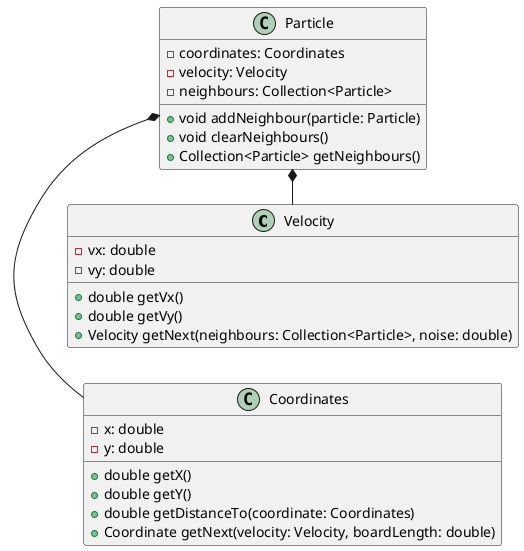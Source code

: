 @startuml
left to right direction
class Velocity {
- vx: double
- vy: double
+ double getVx()
+ double getVy()
+ Velocity getNext(neighbours: Collection<Particle>, noise: double)
}

class Coordinates {
- x: double
- y: double
+ double getX()
+ double getY()
+ double getDistanceTo(coordinate: Coordinates)
+ Coordinate getNext(velocity: Velocity, boardLength: double)
}

class Particle {
- coordinates: Coordinates
- velocity: Velocity
- neighbours: Collection<Particle>
+ void addNeighbour(particle: Particle)
+ void clearNeighbours()
+ Collection<Particle> getNeighbours()
}

Particle *- Coordinates
Particle *- Velocity

@enduml
